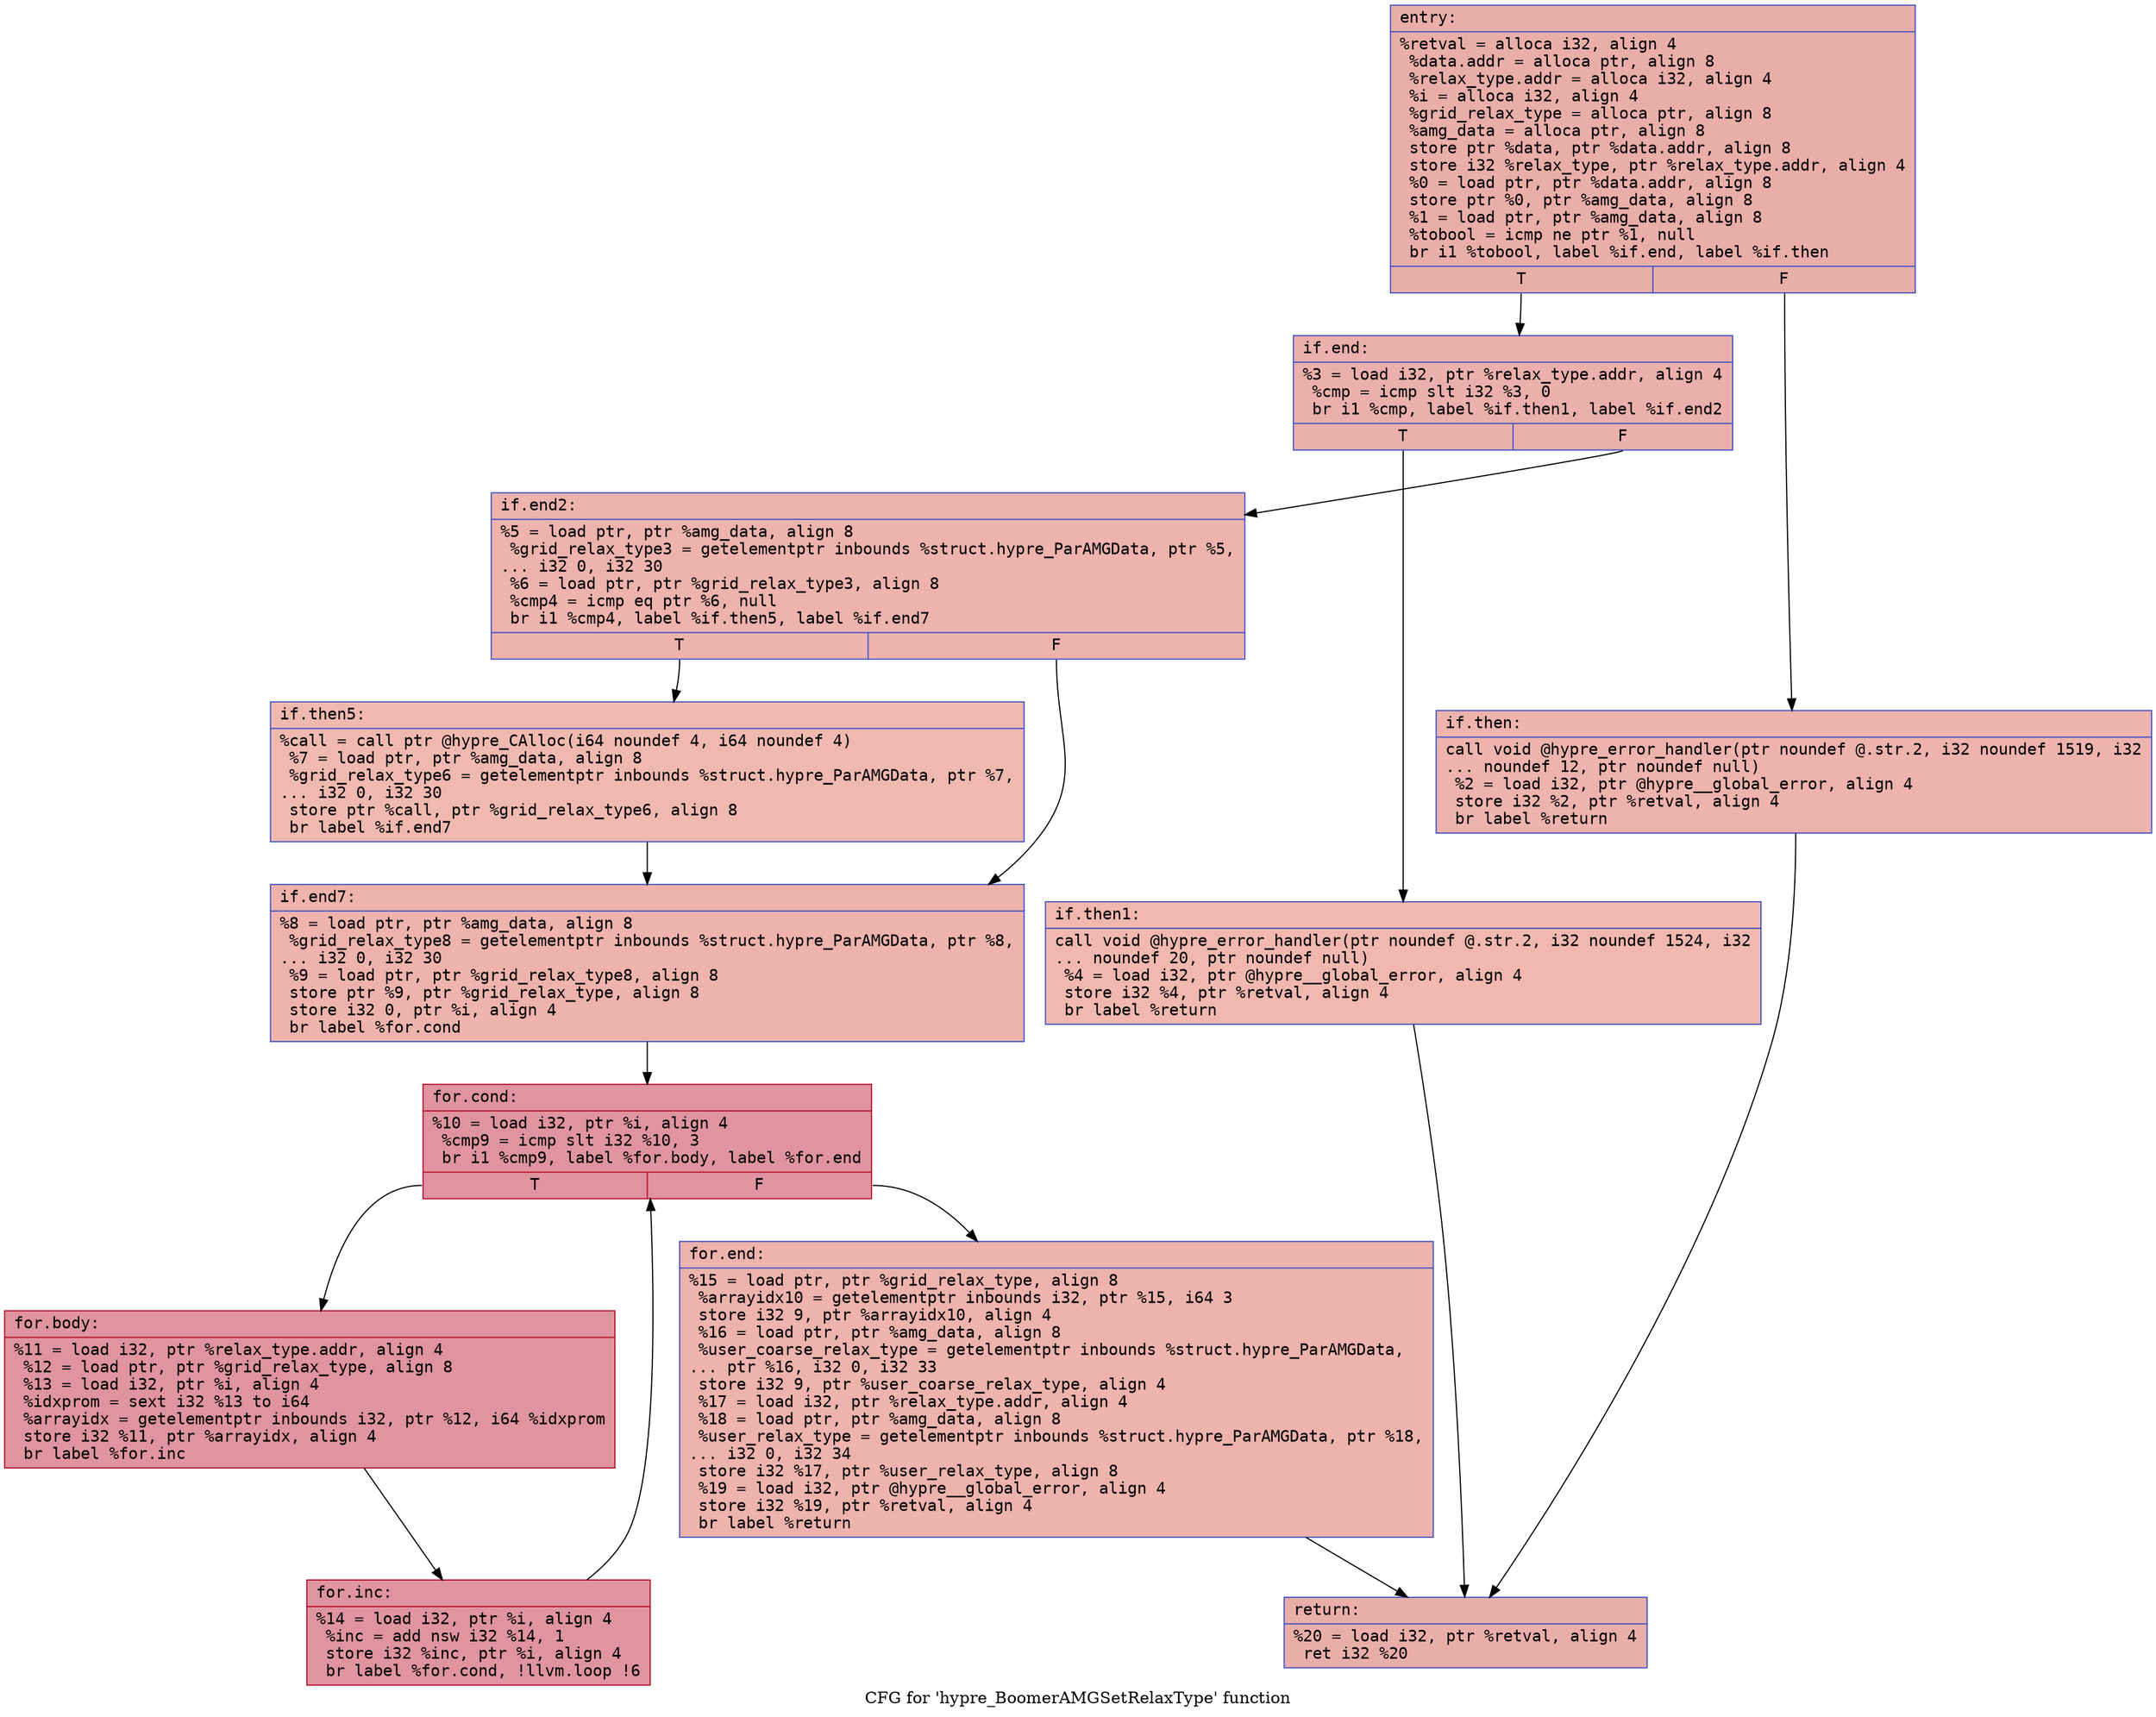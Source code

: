 digraph "CFG for 'hypre_BoomerAMGSetRelaxType' function" {
	label="CFG for 'hypre_BoomerAMGSetRelaxType' function";

	Node0x55fa80a79360 [shape=record,color="#3d50c3ff", style=filled, fillcolor="#d0473d70" fontname="Courier",label="{entry:\l|  %retval = alloca i32, align 4\l  %data.addr = alloca ptr, align 8\l  %relax_type.addr = alloca i32, align 4\l  %i = alloca i32, align 4\l  %grid_relax_type = alloca ptr, align 8\l  %amg_data = alloca ptr, align 8\l  store ptr %data, ptr %data.addr, align 8\l  store i32 %relax_type, ptr %relax_type.addr, align 4\l  %0 = load ptr, ptr %data.addr, align 8\l  store ptr %0, ptr %amg_data, align 8\l  %1 = load ptr, ptr %amg_data, align 8\l  %tobool = icmp ne ptr %1, null\l  br i1 %tobool, label %if.end, label %if.then\l|{<s0>T|<s1>F}}"];
	Node0x55fa80a79360:s0 -> Node0x55fa80a79b20[tooltip="entry -> if.end\nProbability 62.50%" ];
	Node0x55fa80a79360:s1 -> Node0x55fa80a79b90[tooltip="entry -> if.then\nProbability 37.50%" ];
	Node0x55fa80a79b90 [shape=record,color="#3d50c3ff", style=filled, fillcolor="#d6524470" fontname="Courier",label="{if.then:\l|  call void @hypre_error_handler(ptr noundef @.str.2, i32 noundef 1519, i32\l... noundef 12, ptr noundef null)\l  %2 = load i32, ptr @hypre__global_error, align 4\l  store i32 %2, ptr %retval, align 4\l  br label %return\l}"];
	Node0x55fa80a79b90 -> Node0x55fa80a7a020[tooltip="if.then -> return\nProbability 100.00%" ];
	Node0x55fa80a79b20 [shape=record,color="#3d50c3ff", style=filled, fillcolor="#d24b4070" fontname="Courier",label="{if.end:\l|  %3 = load i32, ptr %relax_type.addr, align 4\l  %cmp = icmp slt i32 %3, 0\l  br i1 %cmp, label %if.then1, label %if.end2\l|{<s0>T|<s1>F}}"];
	Node0x55fa80a79b20:s0 -> Node0x55fa80a792d0[tooltip="if.end -> if.then1\nProbability 37.50%" ];
	Node0x55fa80a79b20:s1 -> Node0x55fa80a7a320[tooltip="if.end -> if.end2\nProbability 62.50%" ];
	Node0x55fa80a792d0 [shape=record,color="#3d50c3ff", style=filled, fillcolor="#dc5d4a70" fontname="Courier",label="{if.then1:\l|  call void @hypre_error_handler(ptr noundef @.str.2, i32 noundef 1524, i32\l... noundef 20, ptr noundef null)\l  %4 = load i32, ptr @hypre__global_error, align 4\l  store i32 %4, ptr %retval, align 4\l  br label %return\l}"];
	Node0x55fa80a792d0 -> Node0x55fa80a7a020[tooltip="if.then1 -> return\nProbability 100.00%" ];
	Node0x55fa80a7a320 [shape=record,color="#3d50c3ff", style=filled, fillcolor="#d6524470" fontname="Courier",label="{if.end2:\l|  %5 = load ptr, ptr %amg_data, align 8\l  %grid_relax_type3 = getelementptr inbounds %struct.hypre_ParAMGData, ptr %5,\l... i32 0, i32 30\l  %6 = load ptr, ptr %grid_relax_type3, align 8\l  %cmp4 = icmp eq ptr %6, null\l  br i1 %cmp4, label %if.then5, label %if.end7\l|{<s0>T|<s1>F}}"];
	Node0x55fa80a7a320:s0 -> Node0x55fa80a7aab0[tooltip="if.end2 -> if.then5\nProbability 37.50%" ];
	Node0x55fa80a7a320:s1 -> Node0x55fa80a7ab00[tooltip="if.end2 -> if.end7\nProbability 62.50%" ];
	Node0x55fa80a7aab0 [shape=record,color="#3d50c3ff", style=filled, fillcolor="#de614d70" fontname="Courier",label="{if.then5:\l|  %call = call ptr @hypre_CAlloc(i64 noundef 4, i64 noundef 4)\l  %7 = load ptr, ptr %amg_data, align 8\l  %grid_relax_type6 = getelementptr inbounds %struct.hypre_ParAMGData, ptr %7,\l... i32 0, i32 30\l  store ptr %call, ptr %grid_relax_type6, align 8\l  br label %if.end7\l}"];
	Node0x55fa80a7aab0 -> Node0x55fa80a7ab00[tooltip="if.then5 -> if.end7\nProbability 100.00%" ];
	Node0x55fa80a7ab00 [shape=record,color="#3d50c3ff", style=filled, fillcolor="#d6524470" fontname="Courier",label="{if.end7:\l|  %8 = load ptr, ptr %amg_data, align 8\l  %grid_relax_type8 = getelementptr inbounds %struct.hypre_ParAMGData, ptr %8,\l... i32 0, i32 30\l  %9 = load ptr, ptr %grid_relax_type8, align 8\l  store ptr %9, ptr %grid_relax_type, align 8\l  store i32 0, ptr %i, align 4\l  br label %for.cond\l}"];
	Node0x55fa80a7ab00 -> Node0x55fa80a7b330[tooltip="if.end7 -> for.cond\nProbability 100.00%" ];
	Node0x55fa80a7b330 [shape=record,color="#b70d28ff", style=filled, fillcolor="#b70d2870" fontname="Courier",label="{for.cond:\l|  %10 = load i32, ptr %i, align 4\l  %cmp9 = icmp slt i32 %10, 3\l  br i1 %cmp9, label %for.body, label %for.end\l|{<s0>T|<s1>F}}"];
	Node0x55fa80a7b330:s0 -> Node0x55fa80a7a070[tooltip="for.cond -> for.body\nProbability 96.88%" ];
	Node0x55fa80a7b330:s1 -> Node0x55fa80a7a0c0[tooltip="for.cond -> for.end\nProbability 3.12%" ];
	Node0x55fa80a7a070 [shape=record,color="#b70d28ff", style=filled, fillcolor="#b70d2870" fontname="Courier",label="{for.body:\l|  %11 = load i32, ptr %relax_type.addr, align 4\l  %12 = load ptr, ptr %grid_relax_type, align 8\l  %13 = load i32, ptr %i, align 4\l  %idxprom = sext i32 %13 to i64\l  %arrayidx = getelementptr inbounds i32, ptr %12, i64 %idxprom\l  store i32 %11, ptr %arrayidx, align 4\l  br label %for.inc\l}"];
	Node0x55fa80a7a070 -> Node0x55fa80a7bb50[tooltip="for.body -> for.inc\nProbability 100.00%" ];
	Node0x55fa80a7bb50 [shape=record,color="#b70d28ff", style=filled, fillcolor="#b70d2870" fontname="Courier",label="{for.inc:\l|  %14 = load i32, ptr %i, align 4\l  %inc = add nsw i32 %14, 1\l  store i32 %inc, ptr %i, align 4\l  br label %for.cond, !llvm.loop !6\l}"];
	Node0x55fa80a7bb50 -> Node0x55fa80a7b330[tooltip="for.inc -> for.cond\nProbability 100.00%" ];
	Node0x55fa80a7a0c0 [shape=record,color="#3d50c3ff", style=filled, fillcolor="#d6524470" fontname="Courier",label="{for.end:\l|  %15 = load ptr, ptr %grid_relax_type, align 8\l  %arrayidx10 = getelementptr inbounds i32, ptr %15, i64 3\l  store i32 9, ptr %arrayidx10, align 4\l  %16 = load ptr, ptr %amg_data, align 8\l  %user_coarse_relax_type = getelementptr inbounds %struct.hypre_ParAMGData,\l... ptr %16, i32 0, i32 33\l  store i32 9, ptr %user_coarse_relax_type, align 4\l  %17 = load i32, ptr %relax_type.addr, align 4\l  %18 = load ptr, ptr %amg_data, align 8\l  %user_relax_type = getelementptr inbounds %struct.hypre_ParAMGData, ptr %18,\l... i32 0, i32 34\l  store i32 %17, ptr %user_relax_type, align 8\l  %19 = load i32, ptr @hypre__global_error, align 4\l  store i32 %19, ptr %retval, align 4\l  br label %return\l}"];
	Node0x55fa80a7a0c0 -> Node0x55fa80a7a020[tooltip="for.end -> return\nProbability 100.00%" ];
	Node0x55fa80a7a020 [shape=record,color="#3d50c3ff", style=filled, fillcolor="#d0473d70" fontname="Courier",label="{return:\l|  %20 = load i32, ptr %retval, align 4\l  ret i32 %20\l}"];
}

